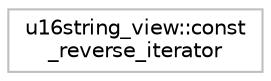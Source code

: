 digraph "Graphical Class Hierarchy"
{
 // LATEX_PDF_SIZE
  edge [fontname="Helvetica",fontsize="10",labelfontname="Helvetica",labelfontsize="10"];
  node [fontname="Helvetica",fontsize="10",shape=record];
  rankdir="LR";
  Node0 [label="u16string_view::const\l_reverse_iterator",height=0.2,width=0.4,color="grey75", fillcolor="white", style="filled",tooltip="STL iterator class."];
}

